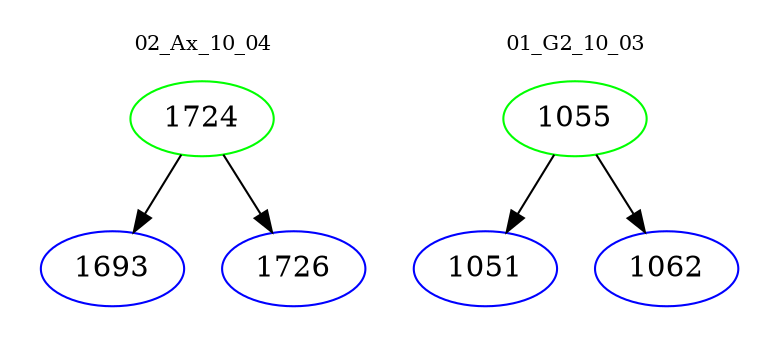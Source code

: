 digraph{
subgraph cluster_0 {
color = white
label = "02_Ax_10_04";
fontsize=10;
T0_1724 [label="1724", color="green"]
T0_1724 -> T0_1693 [color="black"]
T0_1693 [label="1693", color="blue"]
T0_1724 -> T0_1726 [color="black"]
T0_1726 [label="1726", color="blue"]
}
subgraph cluster_1 {
color = white
label = "01_G2_10_03";
fontsize=10;
T1_1055 [label="1055", color="green"]
T1_1055 -> T1_1051 [color="black"]
T1_1051 [label="1051", color="blue"]
T1_1055 -> T1_1062 [color="black"]
T1_1062 [label="1062", color="blue"]
}
}
